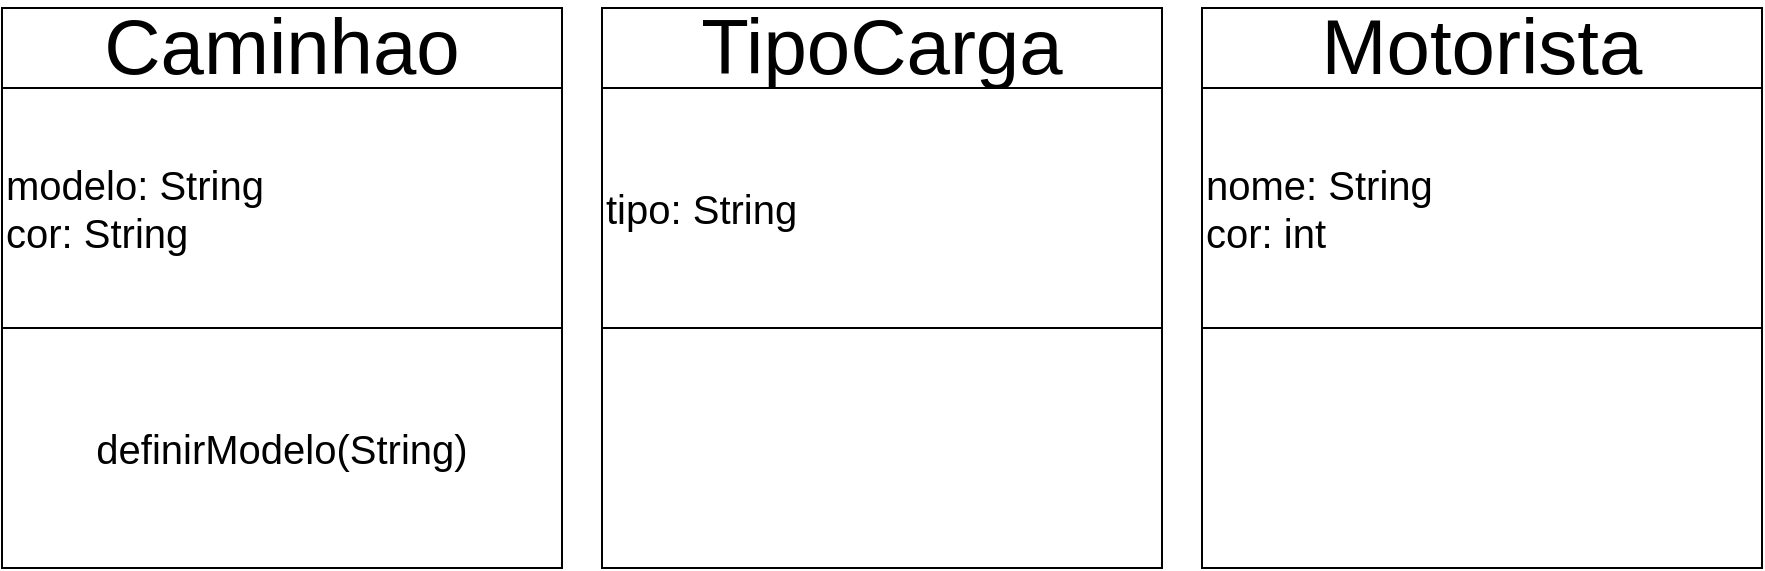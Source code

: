 <mxfile version="20.4.1" type="device"><diagram id="2G-mnm2bZ4TF8XPANvti" name="Página-1"><mxGraphModel dx="1422" dy="766" grid="1" gridSize="10" guides="1" tooltips="1" connect="1" arrows="1" fold="1" page="1" pageScale="1" pageWidth="827" pageHeight="1169" math="0" shadow="0"><root><mxCell id="0"/><mxCell id="1" parent="0"/><mxCell id="iod15hjATlvfAWfPVgNW-1" value="&lt;font style=&quot;font-size: 39px;&quot;&gt;Caminhao&lt;/font&gt;" style="rounded=0;whiteSpace=wrap;html=1;" vertex="1" parent="1"><mxGeometry x="40" y="40" width="280" height="40" as="geometry"/></mxCell><mxCell id="iod15hjATlvfAWfPVgNW-2" value="modelo: String&lt;br&gt;cor: String" style="rounded=0;whiteSpace=wrap;html=1;fontSize=20;align=left;" vertex="1" parent="1"><mxGeometry x="40" y="80" width="280" height="120" as="geometry"/></mxCell><mxCell id="iod15hjATlvfAWfPVgNW-3" value="definirModelo(String)" style="rounded=0;whiteSpace=wrap;html=1;fontSize=20;" vertex="1" parent="1"><mxGeometry x="40" y="200" width="280" height="120" as="geometry"/></mxCell><mxCell id="iod15hjATlvfAWfPVgNW-4" value="&lt;font style=&quot;font-size: 39px;&quot;&gt;TipoCarga&lt;/font&gt;" style="rounded=0;whiteSpace=wrap;html=1;" vertex="1" parent="1"><mxGeometry x="340" y="40" width="280" height="40" as="geometry"/></mxCell><mxCell id="iod15hjATlvfAWfPVgNW-5" value="tipo: String&lt;br&gt;" style="rounded=0;whiteSpace=wrap;html=1;fontSize=20;align=left;" vertex="1" parent="1"><mxGeometry x="340" y="80" width="280" height="120" as="geometry"/></mxCell><mxCell id="iod15hjATlvfAWfPVgNW-6" value="" style="rounded=0;whiteSpace=wrap;html=1;fontSize=20;" vertex="1" parent="1"><mxGeometry x="340" y="200" width="280" height="120" as="geometry"/></mxCell><mxCell id="iod15hjATlvfAWfPVgNW-7" value="&lt;font style=&quot;font-size: 39px;&quot;&gt;Motorista&lt;/font&gt;" style="rounded=0;whiteSpace=wrap;html=1;" vertex="1" parent="1"><mxGeometry x="640" y="40" width="280" height="40" as="geometry"/></mxCell><mxCell id="iod15hjATlvfAWfPVgNW-8" value="nome: String&lt;br&gt;cor: int" style="rounded=0;whiteSpace=wrap;html=1;fontSize=20;align=left;" vertex="1" parent="1"><mxGeometry x="640" y="80" width="280" height="120" as="geometry"/></mxCell><mxCell id="iod15hjATlvfAWfPVgNW-9" value="" style="rounded=0;whiteSpace=wrap;html=1;fontSize=20;align=left;" vertex="1" parent="1"><mxGeometry x="640" y="200" width="280" height="120" as="geometry"/></mxCell></root></mxGraphModel></diagram></mxfile>